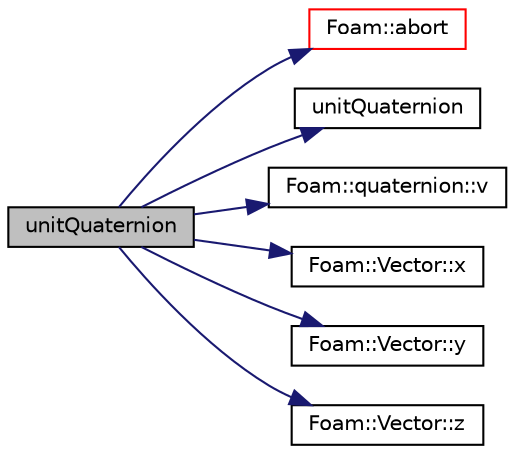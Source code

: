 digraph "unitQuaternion"
{
  bgcolor="transparent";
  edge [fontname="Helvetica",fontsize="10",labelfontname="Helvetica",labelfontsize="10"];
  node [fontname="Helvetica",fontsize="10",shape=record];
  rankdir="LR";
  Node441 [label="unitQuaternion",height=0.2,width=0.4,color="black", fillcolor="grey75", style="filled", fontcolor="black"];
  Node441 -> Node442 [color="midnightblue",fontsize="10",style="solid",fontname="Helvetica"];
  Node442 [label="Foam::abort",height=0.2,width=0.4,color="red",URL="$a21851.html#a447107a607d03e417307c203fa5fb44b"];
  Node441 -> Node487 [color="midnightblue",fontsize="10",style="solid",fontname="Helvetica"];
  Node487 [label="unitQuaternion",height=0.2,width=0.4,color="black",URL="$a30361.html#aa58c7658e364eb28e295baf002e999e0",tooltip="Return true if this joint describes rotation using a quaternion. "];
  Node441 -> Node488 [color="midnightblue",fontsize="10",style="solid",fontname="Helvetica"];
  Node488 [label="Foam::quaternion::v",height=0.2,width=0.4,color="black",URL="$a29337.html#a0b28d9569e4deded6b9ae485461d0b04",tooltip="Vector part of the quaternion ( = axis of rotation) "];
  Node441 -> Node489 [color="midnightblue",fontsize="10",style="solid",fontname="Helvetica"];
  Node489 [label="Foam::Vector::x",height=0.2,width=0.4,color="black",URL="$a29749.html#a63327976e5a8359700064a02ae22548e"];
  Node441 -> Node490 [color="midnightblue",fontsize="10",style="solid",fontname="Helvetica"];
  Node490 [label="Foam::Vector::y",height=0.2,width=0.4,color="black",URL="$a29749.html#a1ee865f676fbac703a49c6654dd3ad74"];
  Node441 -> Node491 [color="midnightblue",fontsize="10",style="solid",fontname="Helvetica"];
  Node491 [label="Foam::Vector::z",height=0.2,width=0.4,color="black",URL="$a29749.html#a1c8320b15610de211ec70ef966581423"];
}
